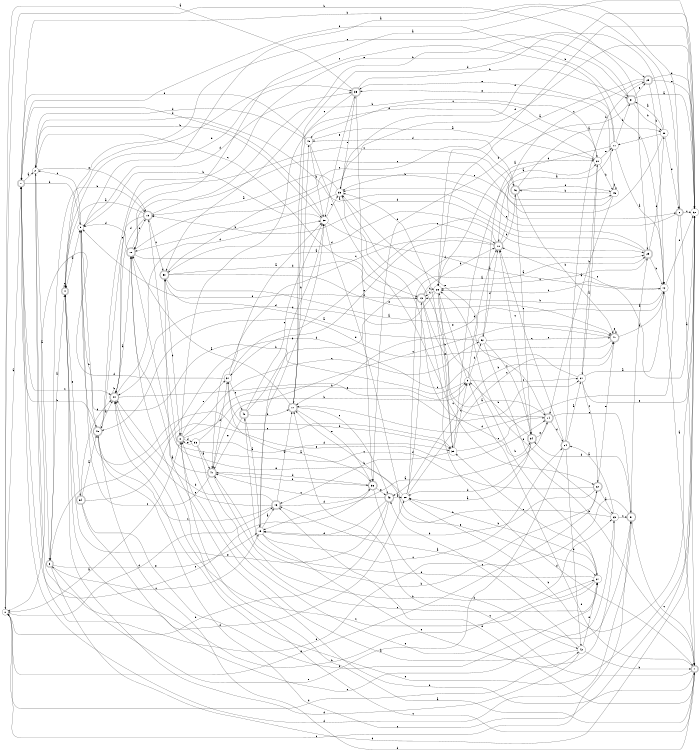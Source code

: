 digraph n44_1 {
__start0 [label="" shape="none"];

rankdir=LR;
size="8,5";

s0 [style="filled", color="black", fillcolor="white" shape="circle", label="0"];
s1 [style="rounded,filled", color="black", fillcolor="white" shape="doublecircle", label="1"];
s2 [style="filled", color="black", fillcolor="white" shape="circle", label="2"];
s3 [style="rounded,filled", color="black", fillcolor="white" shape="doublecircle", label="3"];
s4 [style="rounded,filled", color="black", fillcolor="white" shape="doublecircle", label="4"];
s5 [style="filled", color="black", fillcolor="white" shape="circle", label="5"];
s6 [style="rounded,filled", color="black", fillcolor="white" shape="doublecircle", label="6"];
s7 [style="rounded,filled", color="black", fillcolor="white" shape="doublecircle", label="7"];
s8 [style="rounded,filled", color="black", fillcolor="white" shape="doublecircle", label="8"];
s9 [style="filled", color="black", fillcolor="white" shape="circle", label="9"];
s10 [style="rounded,filled", color="black", fillcolor="white" shape="doublecircle", label="10"];
s11 [style="filled", color="black", fillcolor="white" shape="circle", label="11"];
s12 [style="filled", color="black", fillcolor="white" shape="circle", label="12"];
s13 [style="rounded,filled", color="black", fillcolor="white" shape="doublecircle", label="13"];
s14 [style="rounded,filled", color="black", fillcolor="white" shape="doublecircle", label="14"];
s15 [style="filled", color="black", fillcolor="white" shape="circle", label="15"];
s16 [style="rounded,filled", color="black", fillcolor="white" shape="doublecircle", label="16"];
s17 [style="rounded,filled", color="black", fillcolor="white" shape="doublecircle", label="17"];
s18 [style="rounded,filled", color="black", fillcolor="white" shape="doublecircle", label="18"];
s19 [style="rounded,filled", color="black", fillcolor="white" shape="doublecircle", label="19"];
s20 [style="filled", color="black", fillcolor="white" shape="circle", label="20"];
s21 [style="filled", color="black", fillcolor="white" shape="circle", label="21"];
s22 [style="rounded,filled", color="black", fillcolor="white" shape="doublecircle", label="22"];
s23 [style="filled", color="black", fillcolor="white" shape="circle", label="23"];
s24 [style="rounded,filled", color="black", fillcolor="white" shape="doublecircle", label="24"];
s25 [style="rounded,filled", color="black", fillcolor="white" shape="doublecircle", label="25"];
s26 [style="filled", color="black", fillcolor="white" shape="circle", label="26"];
s27 [style="filled", color="black", fillcolor="white" shape="circle", label="27"];
s28 [style="filled", color="black", fillcolor="white" shape="circle", label="28"];
s29 [style="rounded,filled", color="black", fillcolor="white" shape="doublecircle", label="29"];
s30 [style="filled", color="black", fillcolor="white" shape="circle", label="30"];
s31 [style="rounded,filled", color="black", fillcolor="white" shape="doublecircle", label="31"];
s32 [style="filled", color="black", fillcolor="white" shape="circle", label="32"];
s33 [style="filled", color="black", fillcolor="white" shape="circle", label="33"];
s34 [style="rounded,filled", color="black", fillcolor="white" shape="doublecircle", label="34"];
s35 [style="rounded,filled", color="black", fillcolor="white" shape="doublecircle", label="35"];
s36 [style="rounded,filled", color="black", fillcolor="white" shape="doublecircle", label="36"];
s37 [style="filled", color="black", fillcolor="white" shape="circle", label="37"];
s38 [style="filled", color="black", fillcolor="white" shape="circle", label="38"];
s39 [style="filled", color="black", fillcolor="white" shape="circle", label="39"];
s40 [style="rounded,filled", color="black", fillcolor="white" shape="doublecircle", label="40"];
s41 [style="rounded,filled", color="black", fillcolor="white" shape="doublecircle", label="41"];
s42 [style="filled", color="black", fillcolor="white" shape="circle", label="42"];
s43 [style="rounded,filled", color="black", fillcolor="white" shape="doublecircle", label="43"];
s44 [style="rounded,filled", color="black", fillcolor="white" shape="doublecircle", label="44"];
s45 [style="filled", color="black", fillcolor="white" shape="circle", label="45"];
s46 [style="rounded,filled", color="black", fillcolor="white" shape="doublecircle", label="46"];
s47 [style="rounded,filled", color="black", fillcolor="white" shape="doublecircle", label="47"];
s48 [style="rounded,filled", color="black", fillcolor="white" shape="doublecircle", label="48"];
s49 [style="filled", color="black", fillcolor="white" shape="circle", label="49"];
s50 [style="rounded,filled", color="black", fillcolor="white" shape="doublecircle", label="50"];
s51 [style="rounded,filled", color="black", fillcolor="white" shape="doublecircle", label="51"];
s52 [style="filled", color="black", fillcolor="white" shape="circle", label="52"];
s53 [style="filled", color="black", fillcolor="white" shape="circle", label="53"];
s54 [style="rounded,filled", color="black", fillcolor="white" shape="doublecircle", label="54"];
s0 -> s1 [label="a"];
s0 -> s29 [label="b"];
s0 -> s51 [label="c"];
s0 -> s16 [label="d"];
s0 -> s22 [label="e"];
s1 -> s2 [label="a"];
s1 -> s5 [label="b"];
s1 -> s44 [label="c"];
s1 -> s51 [label="d"];
s1 -> s12 [label="e"];
s2 -> s3 [label="a"];
s2 -> s38 [label="b"];
s2 -> s13 [label="c"];
s2 -> s28 [label="d"];
s2 -> s19 [label="e"];
s3 -> s4 [label="a"];
s3 -> s19 [label="b"];
s3 -> s15 [label="c"];
s3 -> s32 [label="d"];
s3 -> s15 [label="e"];
s4 -> s5 [label="a"];
s4 -> s27 [label="b"];
s4 -> s4 [label="c"];
s4 -> s35 [label="d"];
s4 -> s54 [label="e"];
s5 -> s6 [label="a"];
s5 -> s48 [label="b"];
s5 -> s2 [label="c"];
s5 -> s35 [label="d"];
s5 -> s39 [label="e"];
s6 -> s7 [label="a"];
s6 -> s1 [label="b"];
s6 -> s32 [label="c"];
s6 -> s17 [label="d"];
s6 -> s33 [label="e"];
s7 -> s8 [label="a"];
s7 -> s50 [label="b"];
s7 -> s17 [label="c"];
s7 -> s9 [label="d"];
s7 -> s16 [label="e"];
s8 -> s0 [label="a"];
s8 -> s9 [label="b"];
s8 -> s52 [label="c"];
s8 -> s53 [label="d"];
s8 -> s37 [label="e"];
s9 -> s10 [label="a"];
s9 -> s5 [label="b"];
s9 -> s21 [label="c"];
s9 -> s52 [label="d"];
s9 -> s26 [label="e"];
s10 -> s11 [label="a"];
s10 -> s46 [label="b"];
s10 -> s41 [label="c"];
s10 -> s50 [label="d"];
s10 -> s37 [label="e"];
s11 -> s12 [label="a"];
s11 -> s31 [label="b"];
s11 -> s4 [label="c"];
s11 -> s52 [label="d"];
s11 -> s35 [label="e"];
s12 -> s7 [label="a"];
s12 -> s13 [label="b"];
s12 -> s26 [label="c"];
s12 -> s17 [label="d"];
s12 -> s32 [label="e"];
s13 -> s14 [label="a"];
s13 -> s10 [label="b"];
s13 -> s26 [label="c"];
s13 -> s7 [label="d"];
s13 -> s5 [label="e"];
s14 -> s15 [label="a"];
s14 -> s33 [label="b"];
s14 -> s51 [label="c"];
s14 -> s24 [label="d"];
s14 -> s33 [label="e"];
s15 -> s16 [label="a"];
s15 -> s38 [label="b"];
s15 -> s24 [label="c"];
s15 -> s38 [label="d"];
s15 -> s42 [label="e"];
s16 -> s17 [label="a"];
s16 -> s44 [label="b"];
s16 -> s48 [label="c"];
s16 -> s36 [label="d"];
s16 -> s44 [label="e"];
s17 -> s18 [label="a"];
s17 -> s49 [label="b"];
s17 -> s43 [label="c"];
s17 -> s25 [label="d"];
s17 -> s36 [label="e"];
s18 -> s10 [label="a"];
s18 -> s6 [label="b"];
s18 -> s7 [label="c"];
s18 -> s5 [label="d"];
s18 -> s19 [label="e"];
s19 -> s4 [label="a"];
s19 -> s20 [label="b"];
s19 -> s50 [label="c"];
s19 -> s44 [label="d"];
s19 -> s48 [label="e"];
s20 -> s21 [label="a"];
s20 -> s45 [label="b"];
s20 -> s49 [label="c"];
s20 -> s8 [label="d"];
s20 -> s11 [label="e"];
s21 -> s12 [label="a"];
s21 -> s20 [label="b"];
s21 -> s22 [label="c"];
s21 -> s3 [label="d"];
s21 -> s32 [label="e"];
s22 -> s23 [label="a"];
s22 -> s15 [label="b"];
s22 -> s18 [label="c"];
s22 -> s2 [label="d"];
s22 -> s47 [label="e"];
s23 -> s24 [label="a"];
s23 -> s17 [label="b"];
s23 -> s51 [label="c"];
s23 -> s0 [label="d"];
s23 -> s26 [label="e"];
s24 -> s21 [label="a"];
s24 -> s25 [label="b"];
s24 -> s10 [label="c"];
s24 -> s42 [label="d"];
s24 -> s3 [label="e"];
s25 -> s26 [label="a"];
s25 -> s12 [label="b"];
s25 -> s10 [label="c"];
s25 -> s32 [label="d"];
s25 -> s32 [label="e"];
s26 -> s20 [label="a"];
s26 -> s27 [label="b"];
s26 -> s13 [label="c"];
s26 -> s44 [label="d"];
s26 -> s39 [label="e"];
s27 -> s16 [label="a"];
s27 -> s28 [label="b"];
s27 -> s44 [label="c"];
s27 -> s40 [label="d"];
s27 -> s39 [label="e"];
s28 -> s29 [label="a"];
s28 -> s32 [label="b"];
s28 -> s47 [label="c"];
s28 -> s13 [label="d"];
s28 -> s19 [label="e"];
s29 -> s2 [label="a"];
s29 -> s12 [label="b"];
s29 -> s26 [label="c"];
s29 -> s19 [label="d"];
s29 -> s30 [label="e"];
s30 -> s31 [label="a"];
s30 -> s50 [label="b"];
s30 -> s18 [label="c"];
s30 -> s11 [label="d"];
s30 -> s6 [label="e"];
s31 -> s32 [label="a"];
s31 -> s30 [label="b"];
s31 -> s4 [label="c"];
s31 -> s36 [label="d"];
s31 -> s25 [label="e"];
s32 -> s18 [label="a"];
s32 -> s26 [label="b"];
s32 -> s10 [label="c"];
s32 -> s33 [label="d"];
s32 -> s44 [label="e"];
s33 -> s19 [label="a"];
s33 -> s18 [label="b"];
s33 -> s34 [label="c"];
s33 -> s32 [label="d"];
s33 -> s35 [label="e"];
s34 -> s28 [label="a"];
s34 -> s9 [label="b"];
s34 -> s10 [label="c"];
s34 -> s28 [label="d"];
s34 -> s14 [label="e"];
s35 -> s0 [label="a"];
s35 -> s31 [label="b"];
s35 -> s17 [label="c"];
s35 -> s36 [label="d"];
s35 -> s38 [label="e"];
s36 -> s37 [label="a"];
s36 -> s42 [label="b"];
s36 -> s1 [label="c"];
s36 -> s41 [label="d"];
s36 -> s43 [label="e"];
s37 -> s38 [label="a"];
s37 -> s39 [label="b"];
s37 -> s40 [label="c"];
s37 -> s0 [label="d"];
s37 -> s29 [label="e"];
s38 -> s12 [label="a"];
s38 -> s5 [label="b"];
s38 -> s33 [label="c"];
s38 -> s1 [label="d"];
s38 -> s27 [label="e"];
s39 -> s20 [label="a"];
s39 -> s16 [label="b"];
s39 -> s9 [label="c"];
s39 -> s33 [label="d"];
s39 -> s14 [label="e"];
s40 -> s15 [label="a"];
s40 -> s17 [label="b"];
s40 -> s38 [label="c"];
s40 -> s29 [label="d"];
s40 -> s41 [label="e"];
s41 -> s18 [label="a"];
s41 -> s23 [label="b"];
s41 -> s5 [label="c"];
s41 -> s37 [label="d"];
s41 -> s36 [label="e"];
s42 -> s8 [label="a"];
s42 -> s7 [label="b"];
s42 -> s43 [label="c"];
s42 -> s4 [label="d"];
s42 -> s27 [label="e"];
s43 -> s28 [label="a"];
s43 -> s0 [label="b"];
s43 -> s41 [label="c"];
s43 -> s15 [label="d"];
s43 -> s4 [label="e"];
s44 -> s18 [label="a"];
s44 -> s44 [label="b"];
s44 -> s45 [label="c"];
s44 -> s38 [label="d"];
s44 -> s21 [label="e"];
s45 -> s14 [label="a"];
s45 -> s46 [label="b"];
s45 -> s33 [label="c"];
s45 -> s45 [label="d"];
s45 -> s35 [label="e"];
s46 -> s30 [label="a"];
s46 -> s47 [label="b"];
s46 -> s34 [label="c"];
s46 -> s49 [label="d"];
s46 -> s45 [label="e"];
s47 -> s12 [label="a"];
s47 -> s43 [label="b"];
s47 -> s41 [label="c"];
s47 -> s48 [label="d"];
s47 -> s47 [label="e"];
s48 -> s44 [label="a"];
s48 -> s1 [label="b"];
s48 -> s32 [label="c"];
s48 -> s7 [label="d"];
s48 -> s31 [label="e"];
s49 -> s20 [label="a"];
s49 -> s38 [label="b"];
s49 -> s22 [label="c"];
s49 -> s2 [label="d"];
s49 -> s1 [label="e"];
s50 -> s47 [label="a"];
s50 -> s8 [label="b"];
s50 -> s46 [label="c"];
s50 -> s13 [label="d"];
s50 -> s47 [label="e"];
s51 -> s29 [label="a"];
s51 -> s41 [label="b"];
s51 -> s7 [label="c"];
s51 -> s34 [label="d"];
s51 -> s8 [label="e"];
s52 -> s50 [label="a"];
s52 -> s7 [label="b"];
s52 -> s34 [label="c"];
s52 -> s10 [label="d"];
s52 -> s47 [label="e"];
s53 -> s41 [label="a"];
s53 -> s9 [label="b"];
s53 -> s27 [label="c"];
s53 -> s39 [label="d"];
s53 -> s8 [label="e"];
s54 -> s48 [label="a"];
s54 -> s27 [label="b"];
s54 -> s23 [label="c"];
s54 -> s44 [label="d"];
s54 -> s14 [label="e"];

}